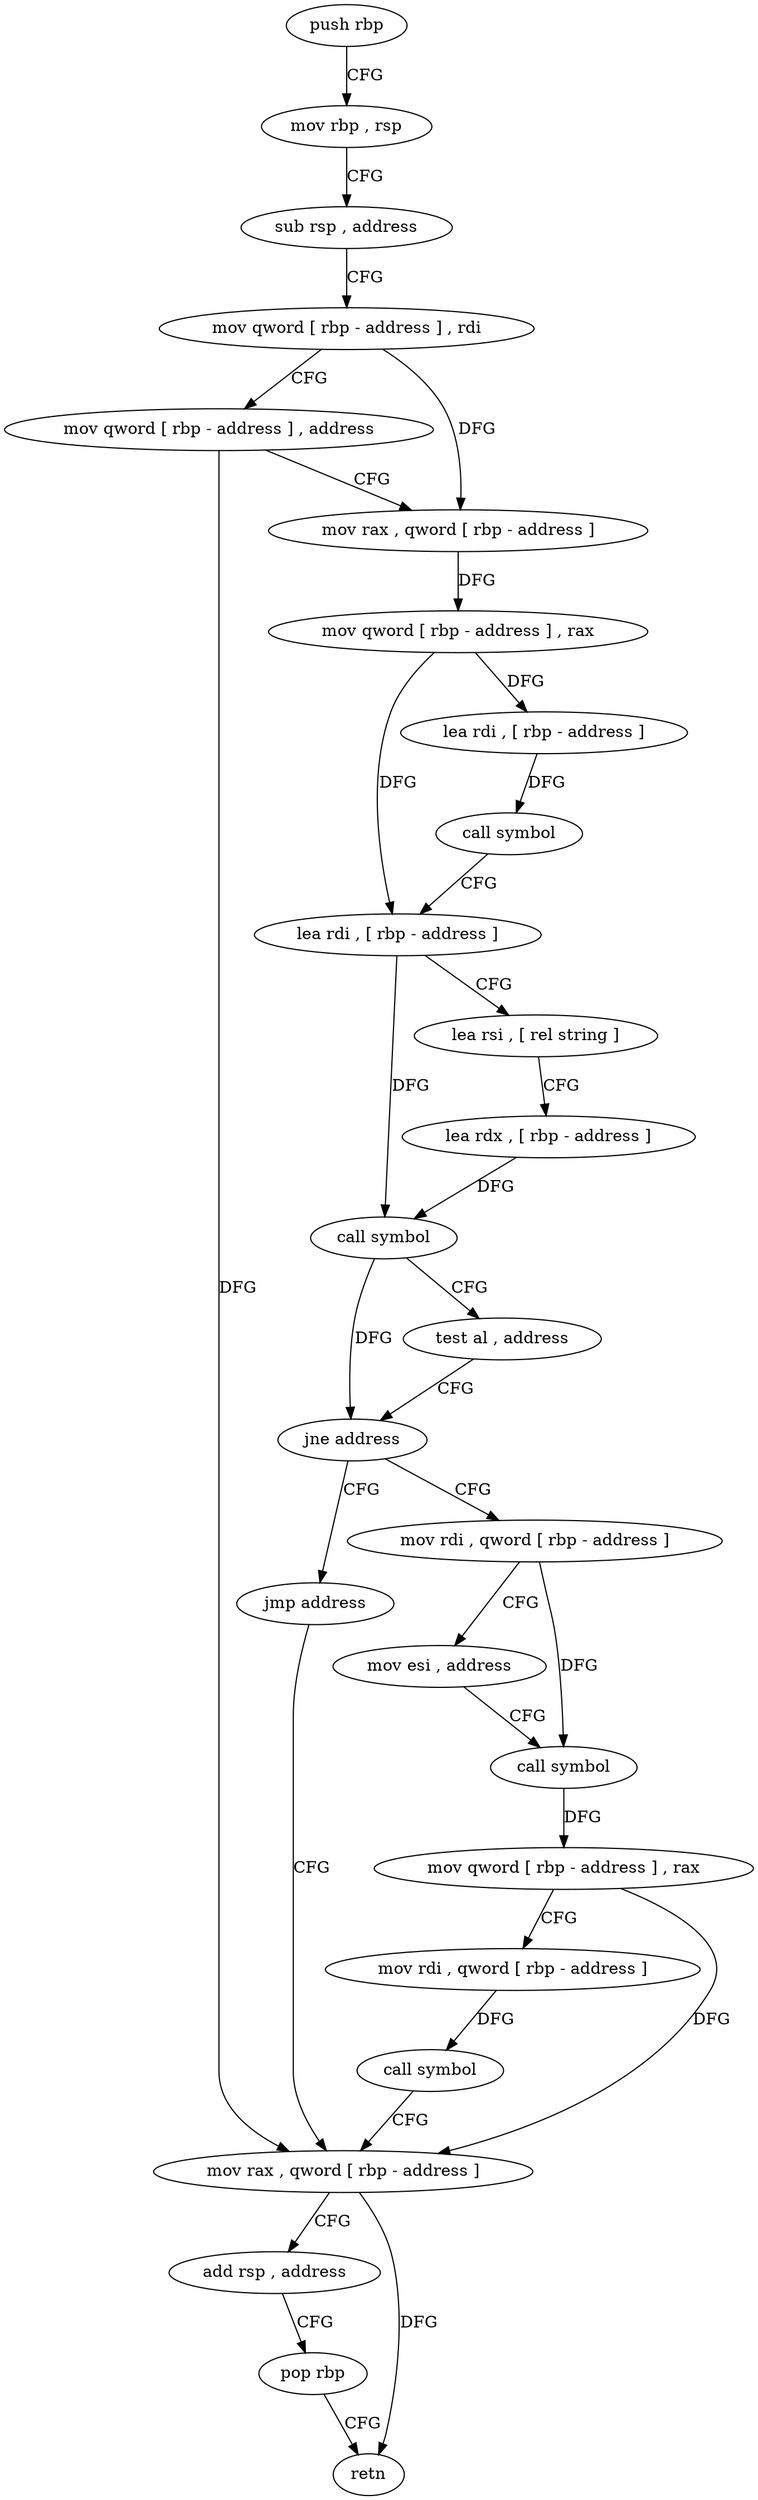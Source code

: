 digraph "func" {
"97248" [label = "push rbp" ]
"97249" [label = "mov rbp , rsp" ]
"97252" [label = "sub rsp , address" ]
"97256" [label = "mov qword [ rbp - address ] , rdi" ]
"97260" [label = "mov qword [ rbp - address ] , address" ]
"97268" [label = "mov rax , qword [ rbp - address ]" ]
"97272" [label = "mov qword [ rbp - address ] , rax" ]
"97276" [label = "lea rdi , [ rbp - address ]" ]
"97280" [label = "call symbol" ]
"97285" [label = "lea rdi , [ rbp - address ]" ]
"97289" [label = "lea rsi , [ rel string ]" ]
"97296" [label = "lea rdx , [ rbp - address ]" ]
"97300" [label = "call symbol" ]
"97305" [label = "test al , address" ]
"97307" [label = "jne address" ]
"97318" [label = "mov rdi , qword [ rbp - address ]" ]
"97313" [label = "jmp address" ]
"97322" [label = "mov esi , address" ]
"97327" [label = "call symbol" ]
"97332" [label = "mov qword [ rbp - address ] , rax" ]
"97336" [label = "mov rdi , qword [ rbp - address ]" ]
"97340" [label = "call symbol" ]
"97345" [label = "mov rax , qword [ rbp - address ]" ]
"97349" [label = "add rsp , address" ]
"97353" [label = "pop rbp" ]
"97354" [label = "retn" ]
"97248" -> "97249" [ label = "CFG" ]
"97249" -> "97252" [ label = "CFG" ]
"97252" -> "97256" [ label = "CFG" ]
"97256" -> "97260" [ label = "CFG" ]
"97256" -> "97268" [ label = "DFG" ]
"97260" -> "97268" [ label = "CFG" ]
"97260" -> "97345" [ label = "DFG" ]
"97268" -> "97272" [ label = "DFG" ]
"97272" -> "97276" [ label = "DFG" ]
"97272" -> "97285" [ label = "DFG" ]
"97276" -> "97280" [ label = "DFG" ]
"97280" -> "97285" [ label = "CFG" ]
"97285" -> "97289" [ label = "CFG" ]
"97285" -> "97300" [ label = "DFG" ]
"97289" -> "97296" [ label = "CFG" ]
"97296" -> "97300" [ label = "DFG" ]
"97300" -> "97305" [ label = "CFG" ]
"97300" -> "97307" [ label = "DFG" ]
"97305" -> "97307" [ label = "CFG" ]
"97307" -> "97318" [ label = "CFG" ]
"97307" -> "97313" [ label = "CFG" ]
"97318" -> "97322" [ label = "CFG" ]
"97318" -> "97327" [ label = "DFG" ]
"97313" -> "97345" [ label = "CFG" ]
"97322" -> "97327" [ label = "CFG" ]
"97327" -> "97332" [ label = "DFG" ]
"97332" -> "97336" [ label = "CFG" ]
"97332" -> "97345" [ label = "DFG" ]
"97336" -> "97340" [ label = "DFG" ]
"97340" -> "97345" [ label = "CFG" ]
"97345" -> "97349" [ label = "CFG" ]
"97345" -> "97354" [ label = "DFG" ]
"97349" -> "97353" [ label = "CFG" ]
"97353" -> "97354" [ label = "CFG" ]
}
